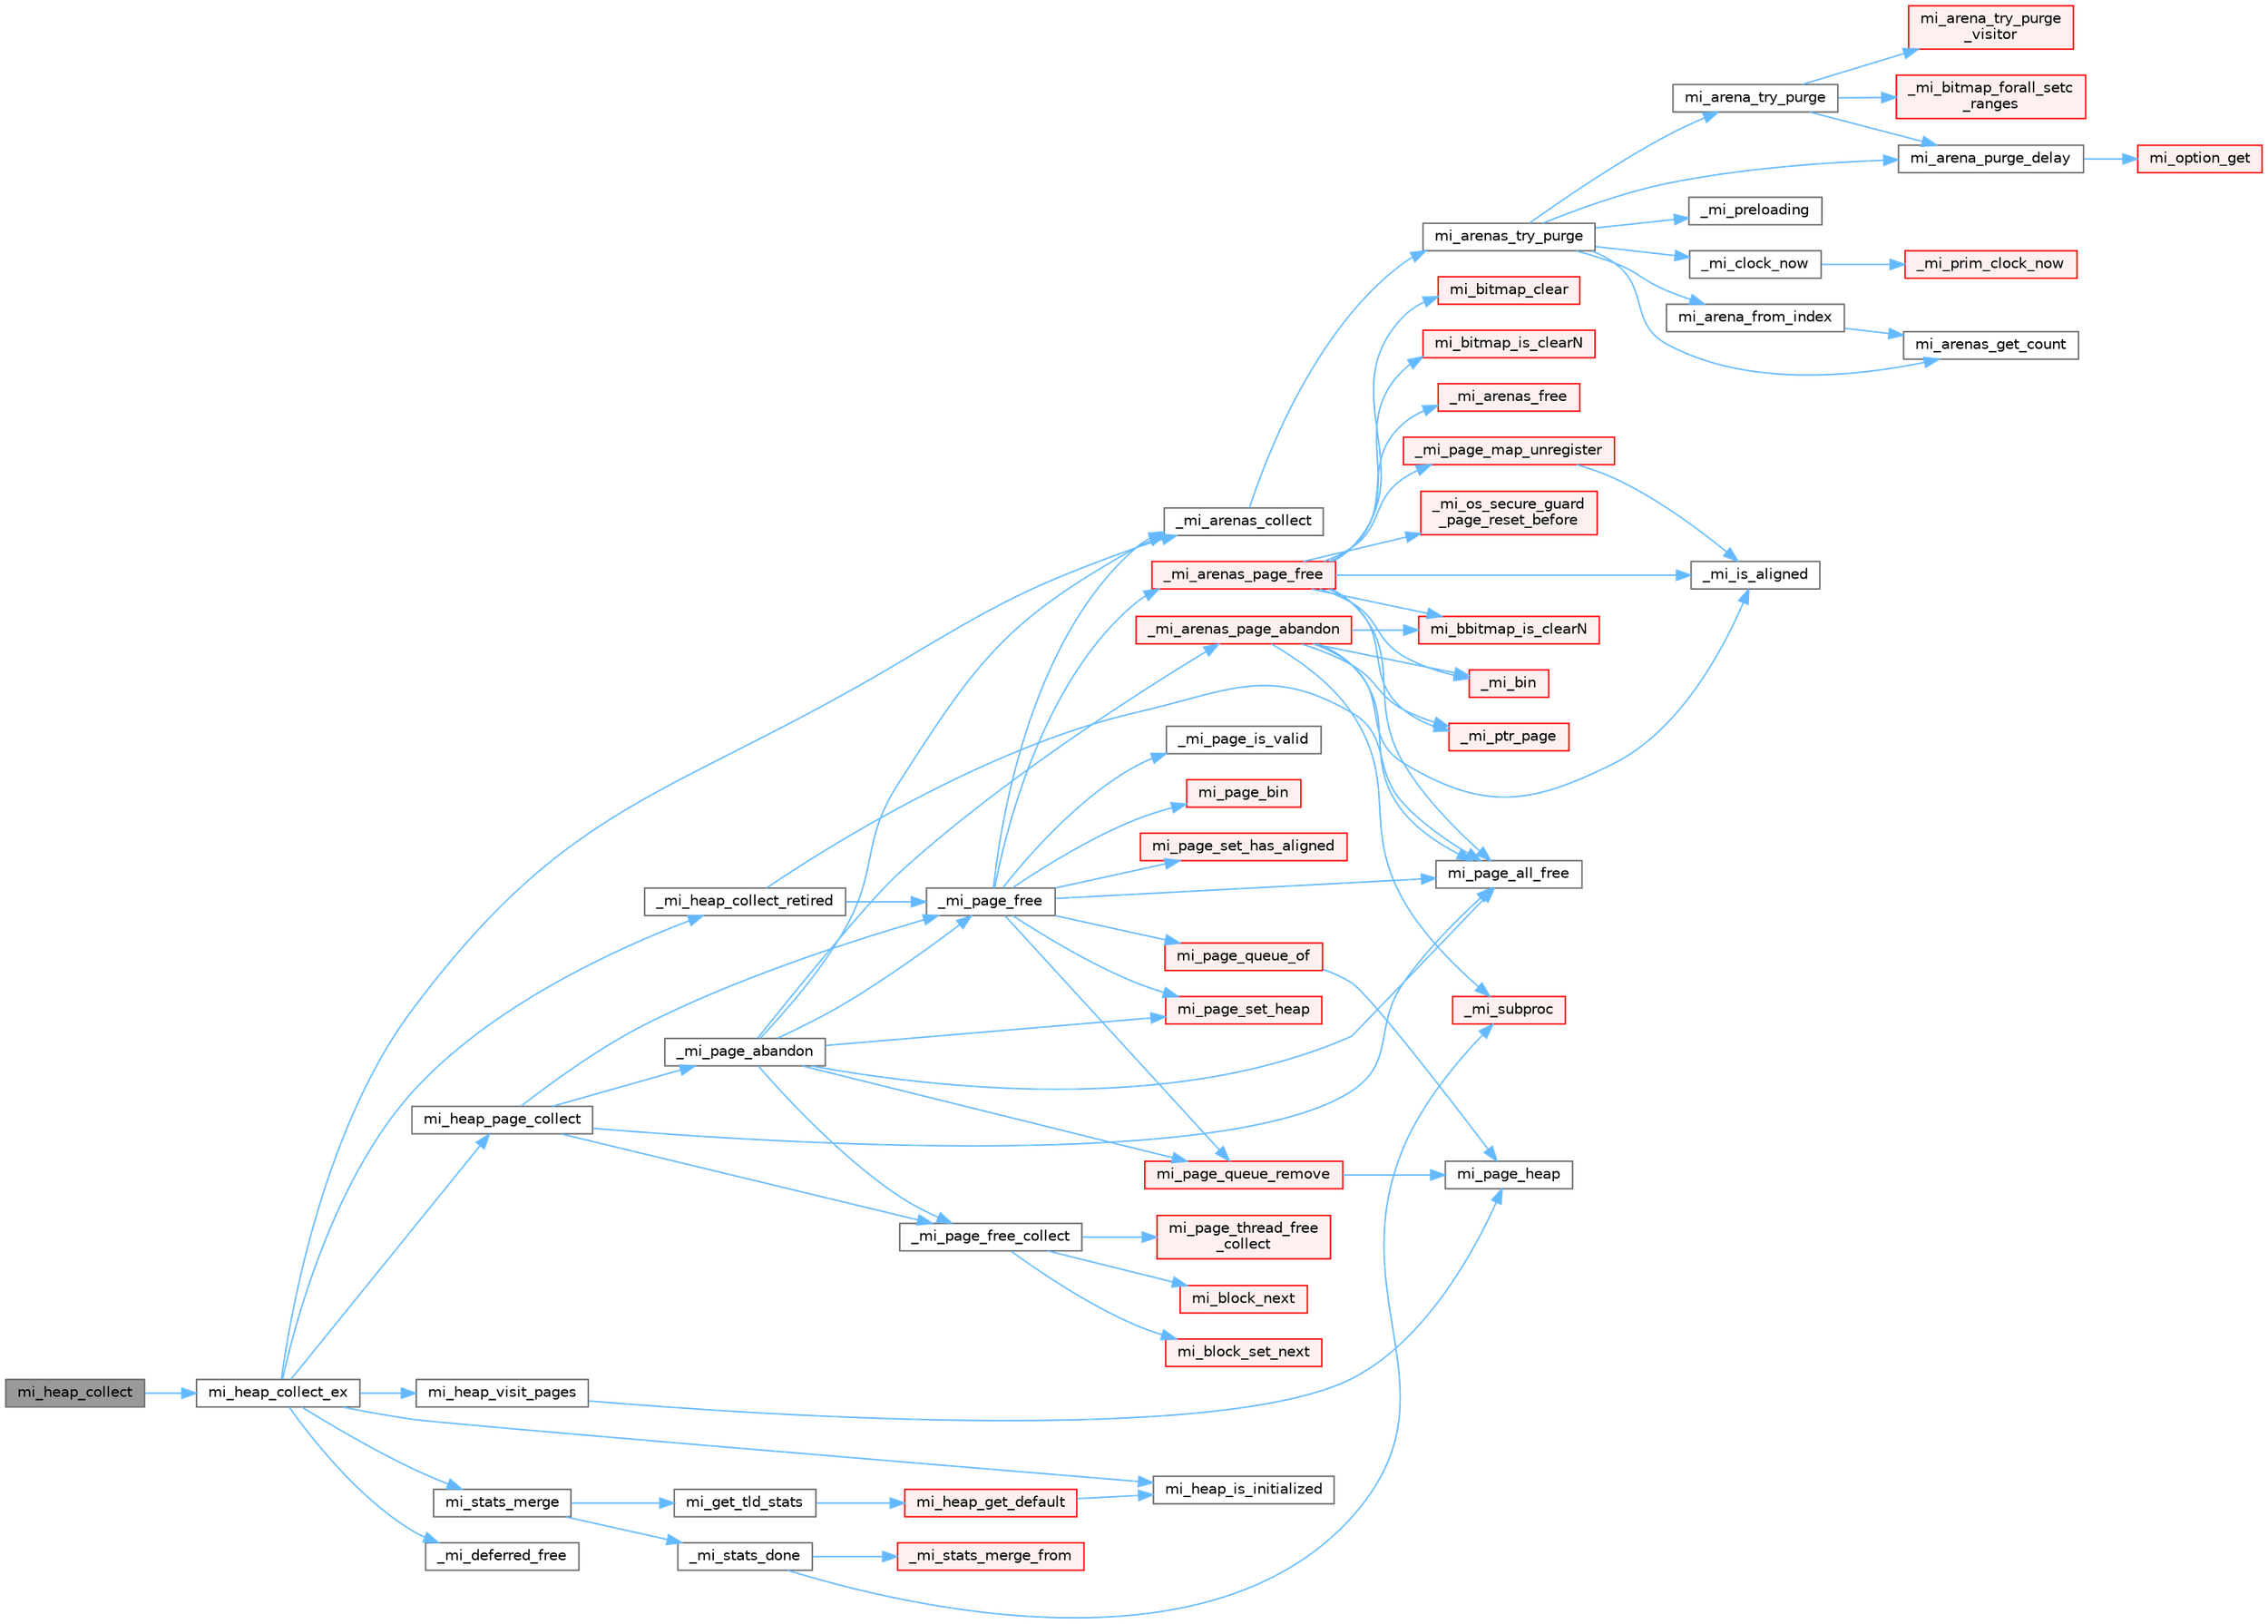 digraph "mi_heap_collect"
{
 // LATEX_PDF_SIZE
  bgcolor="transparent";
  edge [fontname=Helvetica,fontsize=10,labelfontname=Helvetica,labelfontsize=10];
  node [fontname=Helvetica,fontsize=10,shape=box,height=0.2,width=0.4];
  rankdir="LR";
  Node1 [id="Node000001",label="mi_heap_collect",height=0.2,width=0.4,color="gray40", fillcolor="grey60", style="filled", fontcolor="black",tooltip="Release outstanding resources in a specific heap."];
  Node1 -> Node2 [id="edge1_Node000001_Node000002",color="steelblue1",style="solid",tooltip=" "];
  Node2 [id="Node000002",label="mi_heap_collect_ex",height=0.2,width=0.4,color="grey40", fillcolor="white", style="filled",URL="$heap_8c.html#a13231466662ebaf79b77c254d4c7f389",tooltip=" "];
  Node2 -> Node3 [id="edge2_Node000002_Node000003",color="steelblue1",style="solid",tooltip=" "];
  Node3 [id="Node000003",label="_mi_arenas_collect",height=0.2,width=0.4,color="grey40", fillcolor="white", style="filled",URL="$arena_8c.html#a6f7e5b0577ff900eb89e76701c43672f",tooltip=" "];
  Node3 -> Node4 [id="edge3_Node000003_Node000004",color="steelblue1",style="solid",tooltip=" "];
  Node4 [id="Node000004",label="mi_arenas_try_purge",height=0.2,width=0.4,color="grey40", fillcolor="white", style="filled",URL="$arena_8c.html#ac997f1c19808513c9d007b6d1877a349",tooltip=" "];
  Node4 -> Node5 [id="edge4_Node000004_Node000005",color="steelblue1",style="solid",tooltip=" "];
  Node5 [id="Node000005",label="_mi_clock_now",height=0.2,width=0.4,color="grey40", fillcolor="white", style="filled",URL="$stats_8c.html#a93c8529a1e3131fd656d6d3fa42198ee",tooltip=" "];
  Node5 -> Node6 [id="edge5_Node000005_Node000006",color="steelblue1",style="solid",tooltip=" "];
  Node6 [id="Node000006",label="_mi_prim_clock_now",height=0.2,width=0.4,color="red", fillcolor="#FFF0F0", style="filled",URL="$windows_2prim_8c.html#a9a1effe54aac3a8c248f0eceea1d5b63",tooltip=" "];
  Node4 -> Node8 [id="edge6_Node000004_Node000008",color="steelblue1",style="solid",tooltip=" "];
  Node8 [id="Node000008",label="_mi_preloading",height=0.2,width=0.4,color="grey40", fillcolor="white", style="filled",URL="$_e_a_s_t_l_2packages_2mimalloc_2src_2init_8c.html#a404be8b4c0576588270fde0b2a4d7832",tooltip=" "];
  Node4 -> Node9 [id="edge7_Node000004_Node000009",color="steelblue1",style="solid",tooltip=" "];
  Node9 [id="Node000009",label="mi_arena_from_index",height=0.2,width=0.4,color="grey40", fillcolor="white", style="filled",URL="$arena_8c.html#a36f786226917589e0170b8cc5a3b1422",tooltip=" "];
  Node9 -> Node10 [id="edge8_Node000009_Node000010",color="steelblue1",style="solid",tooltip=" "];
  Node10 [id="Node000010",label="mi_arenas_get_count",height=0.2,width=0.4,color="grey40", fillcolor="white", style="filled",URL="$arena_8c.html#a53b7d8b069c573f5648477176a595148",tooltip=" "];
  Node4 -> Node11 [id="edge9_Node000004_Node000011",color="steelblue1",style="solid",tooltip=" "];
  Node11 [id="Node000011",label="mi_arena_purge_delay",height=0.2,width=0.4,color="grey40", fillcolor="white", style="filled",URL="$arena_8c.html#abf54c4e28e45932723209cba84f05ce3",tooltip=" "];
  Node11 -> Node12 [id="edge10_Node000011_Node000012",color="steelblue1",style="solid",tooltip=" "];
  Node12 [id="Node000012",label="mi_option_get",height=0.2,width=0.4,color="red", fillcolor="#FFF0F0", style="filled",URL="$group__options.html#ga7e8af195cc81d3fa64ccf2662caa565a",tooltip=" "];
  Node4 -> Node46 [id="edge11_Node000004_Node000046",color="steelblue1",style="solid",tooltip=" "];
  Node46 [id="Node000046",label="mi_arena_try_purge",height=0.2,width=0.4,color="grey40", fillcolor="white", style="filled",URL="$arena_8c.html#a5b43de7eba76b5563dcf32a1dc823eed",tooltip=" "];
  Node46 -> Node47 [id="edge12_Node000046_Node000047",color="steelblue1",style="solid",tooltip=" "];
  Node47 [id="Node000047",label="_mi_bitmap_forall_setc\l_ranges",height=0.2,width=0.4,color="red", fillcolor="#FFF0F0", style="filled",URL="$bitmap_8c.html#a48ab4eea9d7b3ac453303f475d57d279",tooltip=" "];
  Node46 -> Node11 [id="edge13_Node000046_Node000011",color="steelblue1",style="solid",tooltip=" "];
  Node46 -> Node64 [id="edge14_Node000046_Node000064",color="steelblue1",style="solid",tooltip=" "];
  Node64 [id="Node000064",label="mi_arena_try_purge\l_visitor",height=0.2,width=0.4,color="red", fillcolor="#FFF0F0", style="filled",URL="$arena_8c.html#aac65c77e90790790d53ef6beb3032af9",tooltip=" "];
  Node4 -> Node10 [id="edge15_Node000004_Node000010",color="steelblue1",style="solid",tooltip=" "];
  Node2 -> Node131 [id="edge16_Node000002_Node000131",color="steelblue1",style="solid",tooltip=" "];
  Node131 [id="Node000131",label="_mi_deferred_free",height=0.2,width=0.4,color="grey40", fillcolor="white", style="filled",URL="$_e_a_s_t_l_2packages_2mimalloc_2include_2mimalloc_2internal_8h.html#aede81c520000cbb08ad669e096c94d51",tooltip=" "];
  Node2 -> Node132 [id="edge17_Node000002_Node000132",color="steelblue1",style="solid",tooltip=" "];
  Node132 [id="Node000132",label="_mi_heap_collect_retired",height=0.2,width=0.4,color="grey40", fillcolor="white", style="filled",URL="$page_8c.html#abc5253b4341c8d7eab888068e4f9b951",tooltip=" "];
  Node132 -> Node133 [id="edge18_Node000132_Node000133",color="steelblue1",style="solid",tooltip=" "];
  Node133 [id="Node000133",label="_mi_page_free",height=0.2,width=0.4,color="grey40", fillcolor="white", style="filled",URL="$page_8c.html#a1c5c78a8becee842d5b9444a2ee67a3b",tooltip=" "];
  Node133 -> Node3 [id="edge19_Node000133_Node000003",color="steelblue1",style="solid",tooltip=" "];
  Node133 -> Node134 [id="edge20_Node000133_Node000134",color="steelblue1",style="solid",tooltip=" "];
  Node134 [id="Node000134",label="_mi_arenas_page_free",height=0.2,width=0.4,color="red", fillcolor="#FFF0F0", style="filled",URL="$arena_8c.html#a5c704481ee56f6588f680987f4359d45",tooltip=" "];
  Node134 -> Node135 [id="edge21_Node000134_Node000135",color="steelblue1",style="solid",tooltip=" "];
  Node135 [id="Node000135",label="_mi_arenas_free",height=0.2,width=0.4,color="red", fillcolor="#FFF0F0", style="filled",URL="$arena_8c.html#af53fcdaf8975de25beee4cd536d92c30",tooltip=" "];
  Node134 -> Node159 [id="edge22_Node000134_Node000159",color="steelblue1",style="solid",tooltip=" "];
  Node159 [id="Node000159",label="_mi_bin",height=0.2,width=0.4,color="red", fillcolor="#FFF0F0", style="filled",URL="$page-queue_8c.html#a0d92abe27db4a21968468b2fe73473d6",tooltip=" "];
  Node134 -> Node143 [id="edge23_Node000134_Node000143",color="steelblue1",style="solid",tooltip=" "];
  Node143 [id="Node000143",label="_mi_is_aligned",height=0.2,width=0.4,color="grey40", fillcolor="white", style="filled",URL="$_e_a_s_t_l_2packages_2mimalloc_2include_2mimalloc_2internal_8h.html#ad446ae4d82cbdbd78dfbe46fa2330555",tooltip=" "];
  Node134 -> Node165 [id="edge24_Node000134_Node000165",color="steelblue1",style="solid",tooltip=" "];
  Node165 [id="Node000165",label="_mi_os_secure_guard\l_page_reset_before",height=0.2,width=0.4,color="red", fillcolor="#FFF0F0", style="filled",URL="$os_8c.html#a38495bcffe21853c689afaf71f868e57",tooltip=" "];
  Node134 -> Node172 [id="edge25_Node000134_Node000172",color="steelblue1",style="solid",tooltip=" "];
  Node172 [id="Node000172",label="_mi_page_map_unregister",height=0.2,width=0.4,color="red", fillcolor="#FFF0F0", style="filled",URL="$page-map_8c.html#acaa462c1ea83f87793a85ca0046e6338",tooltip=" "];
  Node172 -> Node143 [id="edge26_Node000172_Node000143",color="steelblue1",style="solid",tooltip=" "];
  Node134 -> Node210 [id="edge27_Node000134_Node000210",color="steelblue1",style="solid",tooltip=" "];
  Node210 [id="Node000210",label="_mi_ptr_page",height=0.2,width=0.4,color="red", fillcolor="#FFF0F0", style="filled",URL="$_e_a_s_t_l_2packages_2mimalloc_2include_2mimalloc_2internal_8h.html#acd84a462a2045538d19ecc56e6cc29f6",tooltip=" "];
  Node134 -> Node84 [id="edge28_Node000134_Node000084",color="steelblue1",style="solid",tooltip=" "];
  Node84 [id="Node000084",label="mi_bbitmap_is_clearN",height=0.2,width=0.4,color="red", fillcolor="#FFF0F0", style="filled",URL="$bitmap_8h.html#a5424318442a5d1f904eab0d157bc777e",tooltip=" "];
  Node134 -> Node215 [id="edge29_Node000134_Node000215",color="steelblue1",style="solid",tooltip=" "];
  Node215 [id="Node000215",label="mi_bitmap_clear",height=0.2,width=0.4,color="red", fillcolor="#FFF0F0", style="filled",URL="$bitmap_8c.html#a8307caae564be5c0c96d17562ce1291b",tooltip=" "];
  Node134 -> Node128 [id="edge30_Node000134_Node000128",color="steelblue1",style="solid",tooltip=" "];
  Node128 [id="Node000128",label="mi_bitmap_is_clearN",height=0.2,width=0.4,color="red", fillcolor="#FFF0F0", style="filled",URL="$bitmap_8h.html#af936c34984e522b68823945d71373534",tooltip=" "];
  Node134 -> Node217 [id="edge31_Node000134_Node000217",color="steelblue1",style="solid",tooltip=" "];
  Node217 [id="Node000217",label="mi_page_all_free",height=0.2,width=0.4,color="grey40", fillcolor="white", style="filled",URL="$_e_a_s_t_l_2packages_2mimalloc_2include_2mimalloc_2internal_8h.html#adfd6d23350810ca36986ffbc5459c93d",tooltip=" "];
  Node133 -> Node227 [id="edge32_Node000133_Node000227",color="steelblue1",style="solid",tooltip=" "];
  Node227 [id="Node000227",label="_mi_page_is_valid",height=0.2,width=0.4,color="grey40", fillcolor="white", style="filled",URL="$_e_a_s_t_l_2packages_2mimalloc_2include_2mimalloc_2internal_8h.html#af1d572618734511626662f9f7befb8e9",tooltip=" "];
  Node133 -> Node217 [id="edge33_Node000133_Node000217",color="steelblue1",style="solid",tooltip=" "];
  Node133 -> Node228 [id="edge34_Node000133_Node000228",color="steelblue1",style="solid",tooltip=" "];
  Node228 [id="Node000228",label="mi_page_bin",height=0.2,width=0.4,color="red", fillcolor="#FFF0F0", style="filled",URL="$page-queue_8c.html#a9ffcf338faf74ed684dc0859345b4d6e",tooltip=" "];
  Node133 -> Node233 [id="edge35_Node000133_Node000233",color="steelblue1",style="solid",tooltip=" "];
  Node233 [id="Node000233",label="mi_page_queue_of",height=0.2,width=0.4,color="red", fillcolor="#FFF0F0", style="filled",URL="$page-queue_8c.html#a59942bb22e34833289b85a5c70d81f97",tooltip=" "];
  Node233 -> Node237 [id="edge36_Node000233_Node000237",color="steelblue1",style="solid",tooltip=" "];
  Node237 [id="Node000237",label="mi_page_heap",height=0.2,width=0.4,color="grey40", fillcolor="white", style="filled",URL="$_e_a_s_t_l_2packages_2mimalloc_2include_2mimalloc_2internal_8h.html#a35ba87308ac94f73791017e50d3ab4c7",tooltip=" "];
  Node133 -> Node238 [id="edge37_Node000133_Node000238",color="steelblue1",style="solid",tooltip=" "];
  Node238 [id="Node000238",label="mi_page_queue_remove",height=0.2,width=0.4,color="red", fillcolor="#FFF0F0", style="filled",URL="$page-queue_8c.html#a01485cfc5cb05536f09df6d4d386fd28",tooltip=" "];
  Node238 -> Node237 [id="edge38_Node000238_Node000237",color="steelblue1",style="solid",tooltip=" "];
  Node133 -> Node242 [id="edge39_Node000133_Node000242",color="steelblue1",style="solid",tooltip=" "];
  Node242 [id="Node000242",label="mi_page_set_has_aligned",height=0.2,width=0.4,color="red", fillcolor="#FFF0F0", style="filled",URL="$_e_a_s_t_l_2packages_2mimalloc_2include_2mimalloc_2internal_8h.html#a41000a967469e2e727f5f8670c8d37e1",tooltip=" "];
  Node133 -> Node243 [id="edge40_Node000133_Node000243",color="steelblue1",style="solid",tooltip=" "];
  Node243 [id="Node000243",label="mi_page_set_heap",height=0.2,width=0.4,color="red", fillcolor="#FFF0F0", style="filled",URL="$_e_a_s_t_l_2packages_2mimalloc_2include_2mimalloc_2internal_8h.html#a4f0664d2a3d9c81776a0f90311aef474",tooltip=" "];
  Node132 -> Node217 [id="edge41_Node000132_Node000217",color="steelblue1",style="solid",tooltip=" "];
  Node2 -> Node244 [id="edge42_Node000002_Node000244",color="steelblue1",style="solid",tooltip=" "];
  Node244 [id="Node000244",label="mi_heap_is_initialized",height=0.2,width=0.4,color="grey40", fillcolor="white", style="filled",URL="$_e_a_s_t_l_2packages_2mimalloc_2include_2mimalloc_2internal_8h.html#a320c7d8a15c57974d3b105558a2a55e6",tooltip=" "];
  Node2 -> Node245 [id="edge43_Node000002_Node000245",color="steelblue1",style="solid",tooltip=" "];
  Node245 [id="Node000245",label="mi_heap_page_collect",height=0.2,width=0.4,color="grey40", fillcolor="white", style="filled",URL="$heap_8c.html#a9873e3fab187aa9d658b87434ed8608c",tooltip=" "];
  Node245 -> Node246 [id="edge44_Node000245_Node000246",color="steelblue1",style="solid",tooltip=" "];
  Node246 [id="Node000246",label="_mi_page_abandon",height=0.2,width=0.4,color="grey40", fillcolor="white", style="filled",URL="$page_8c.html#a5659ebbee47f26d3a49e03e0c5f2da79",tooltip=" "];
  Node246 -> Node3 [id="edge45_Node000246_Node000003",color="steelblue1",style="solid",tooltip=" "];
  Node246 -> Node247 [id="edge46_Node000246_Node000247",color="steelblue1",style="solid",tooltip=" "];
  Node247 [id="Node000247",label="_mi_arenas_page_abandon",height=0.2,width=0.4,color="red", fillcolor="#FFF0F0", style="filled",URL="$arena_8c.html#a94794f8316131a0e247752751f30a059",tooltip=" "];
  Node247 -> Node159 [id="edge47_Node000247_Node000159",color="steelblue1",style="solid",tooltip=" "];
  Node247 -> Node143 [id="edge48_Node000247_Node000143",color="steelblue1",style="solid",tooltip=" "];
  Node247 -> Node210 [id="edge49_Node000247_Node000210",color="steelblue1",style="solid",tooltip=" "];
  Node247 -> Node250 [id="edge50_Node000247_Node000250",color="steelblue1",style="solid",tooltip=" "];
  Node250 [id="Node000250",label="_mi_subproc",height=0.2,width=0.4,color="red", fillcolor="#FFF0F0", style="filled",URL="$_e_a_s_t_l_2packages_2mimalloc_2src_2init_8c.html#ad7ba0b811f08490a3e64e9a7b3a03486",tooltip=" "];
  Node247 -> Node84 [id="edge51_Node000247_Node000084",color="steelblue1",style="solid",tooltip=" "];
  Node247 -> Node217 [id="edge52_Node000247_Node000217",color="steelblue1",style="solid",tooltip=" "];
  Node246 -> Node133 [id="edge53_Node000246_Node000133",color="steelblue1",style="solid",tooltip=" "];
  Node246 -> Node283 [id="edge54_Node000246_Node000283",color="steelblue1",style="solid",tooltip=" "];
  Node283 [id="Node000283",label="_mi_page_free_collect",height=0.2,width=0.4,color="grey40", fillcolor="white", style="filled",URL="$page_8c.html#ae2b78e1e45e4ac3db8102e9d333d2972",tooltip=" "];
  Node283 -> Node284 [id="edge55_Node000283_Node000284",color="steelblue1",style="solid",tooltip=" "];
  Node284 [id="Node000284",label="mi_block_next",height=0.2,width=0.4,color="red", fillcolor="#FFF0F0", style="filled",URL="$_e_a_s_t_l_2packages_2mimalloc_2include_2mimalloc_2internal_8h.html#aaa5daf3a8b3db89666b6861cbb1e2f96",tooltip=" "];
  Node283 -> Node290 [id="edge56_Node000283_Node000290",color="steelblue1",style="solid",tooltip=" "];
  Node290 [id="Node000290",label="mi_block_set_next",height=0.2,width=0.4,color="red", fillcolor="#FFF0F0", style="filled",URL="$_e_a_s_t_l_2packages_2mimalloc_2include_2mimalloc_2internal_8h.html#ac7b440a922454c163ed1139aac9b946d",tooltip=" "];
  Node283 -> Node294 [id="edge57_Node000283_Node000294",color="steelblue1",style="solid",tooltip=" "];
  Node294 [id="Node000294",label="mi_page_thread_free\l_collect",height=0.2,width=0.4,color="red", fillcolor="#FFF0F0", style="filled",URL="$page_8c.html#a295cb69a2c761ab5f15f2defe7fb31fe",tooltip=" "];
  Node246 -> Node217 [id="edge58_Node000246_Node000217",color="steelblue1",style="solid",tooltip=" "];
  Node246 -> Node238 [id="edge59_Node000246_Node000238",color="steelblue1",style="solid",tooltip=" "];
  Node246 -> Node243 [id="edge60_Node000246_Node000243",color="steelblue1",style="solid",tooltip=" "];
  Node245 -> Node133 [id="edge61_Node000245_Node000133",color="steelblue1",style="solid",tooltip=" "];
  Node245 -> Node283 [id="edge62_Node000245_Node000283",color="steelblue1",style="solid",tooltip=" "];
  Node245 -> Node217 [id="edge63_Node000245_Node000217",color="steelblue1",style="solid",tooltip=" "];
  Node2 -> Node300 [id="edge64_Node000002_Node000300",color="steelblue1",style="solid",tooltip=" "];
  Node300 [id="Node000300",label="mi_heap_visit_pages",height=0.2,width=0.4,color="grey40", fillcolor="white", style="filled",URL="$heap_8c.html#aaf0ac2b53e4e2e6abcbbcd10faf21b11",tooltip=" "];
  Node300 -> Node237 [id="edge65_Node000300_Node000237",color="steelblue1",style="solid",tooltip=" "];
  Node2 -> Node301 [id="edge66_Node000002_Node000301",color="steelblue1",style="solid",tooltip=" "];
  Node301 [id="Node000301",label="mi_stats_merge",height=0.2,width=0.4,color="grey40", fillcolor="white", style="filled",URL="$group__extended.html#ga854b1de8cb067c7316286c28b2fcd3d1",tooltip="Merge thread local statistics with the main statistics and reset."];
  Node301 -> Node302 [id="edge67_Node000301_Node000302",color="steelblue1",style="solid",tooltip=" "];
  Node302 [id="Node000302",label="_mi_stats_done",height=0.2,width=0.4,color="grey40", fillcolor="white", style="filled",URL="$stats_8c.html#a9e3bc7b58618b64edab4ad29371b2163",tooltip=" "];
  Node302 -> Node303 [id="edge68_Node000302_Node000303",color="steelblue1",style="solid",tooltip=" "];
  Node303 [id="Node000303",label="_mi_stats_merge_from",height=0.2,width=0.4,color="red", fillcolor="#FFF0F0", style="filled",URL="$stats_8c.html#a92541ad4e6f15267c0c3630e5b693b1a",tooltip=" "];
  Node302 -> Node250 [id="edge69_Node000302_Node000250",color="steelblue1",style="solid",tooltip=" "];
  Node301 -> Node307 [id="edge70_Node000301_Node000307",color="steelblue1",style="solid",tooltip=" "];
  Node307 [id="Node000307",label="mi_get_tld_stats",height=0.2,width=0.4,color="grey40", fillcolor="white", style="filled",URL="$stats_8c.html#a0a1d15603c93612dc2c610ca37c433db",tooltip=" "];
  Node307 -> Node308 [id="edge71_Node000307_Node000308",color="steelblue1",style="solid",tooltip=" "];
  Node308 [id="Node000308",label="mi_heap_get_default",height=0.2,width=0.4,color="red", fillcolor="#FFF0F0", style="filled",URL="$group__heap.html#ga14c667a6e2c5d28762d8cb7d4e057909",tooltip=" "];
  Node308 -> Node244 [id="edge72_Node000308_Node000244",color="steelblue1",style="solid",tooltip=" "];
}
